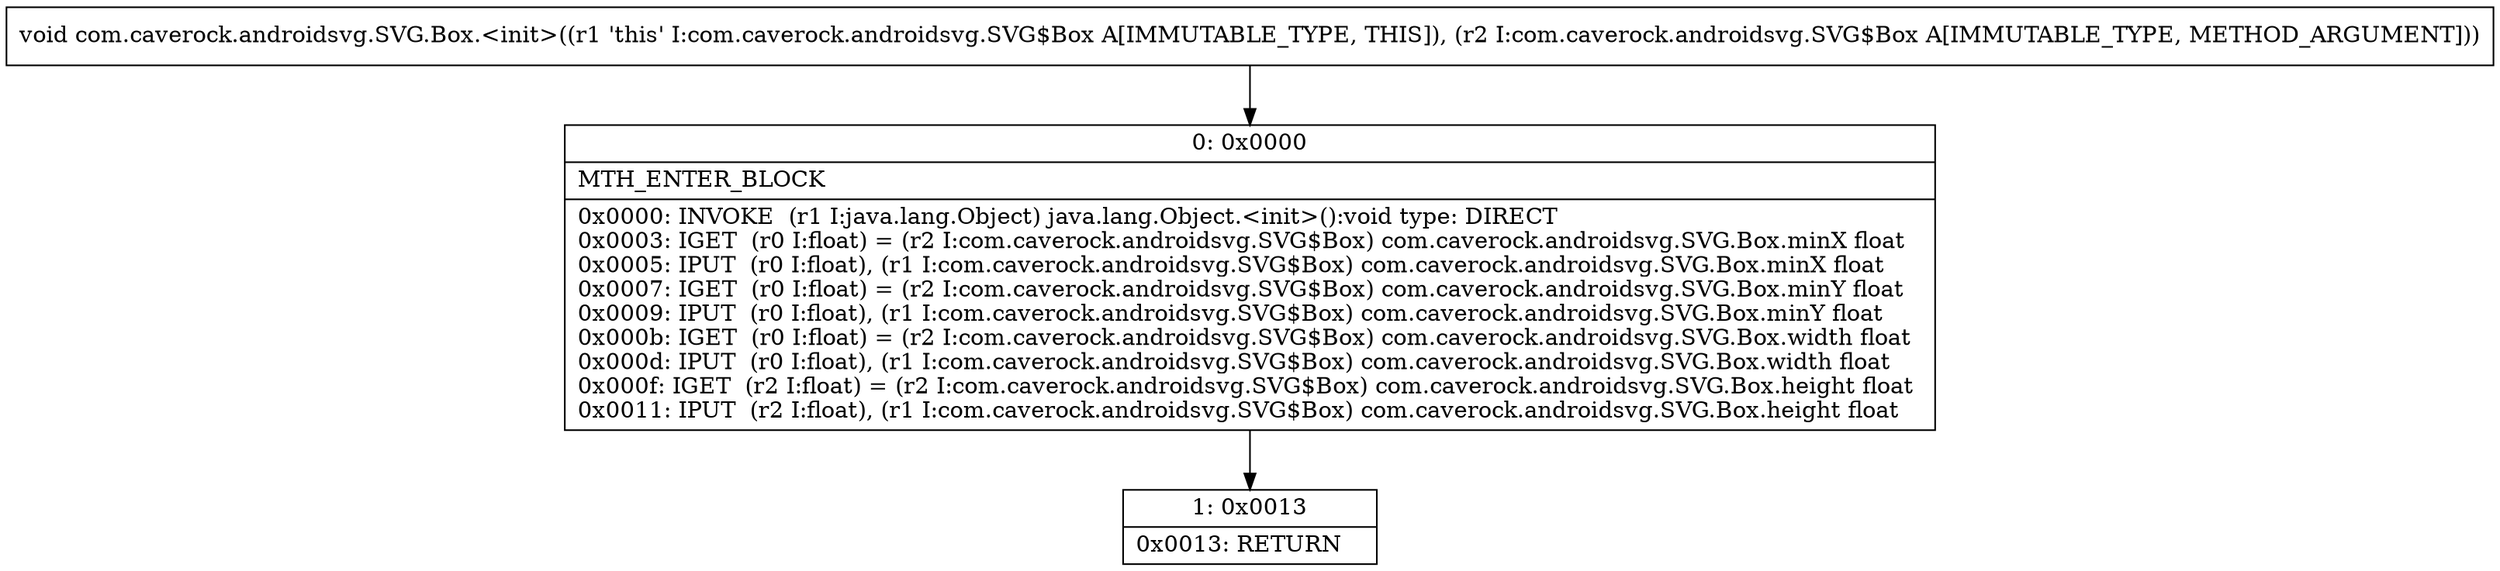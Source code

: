 digraph "CFG forcom.caverock.androidsvg.SVG.Box.\<init\>(Lcom\/caverock\/androidsvg\/SVG$Box;)V" {
Node_0 [shape=record,label="{0\:\ 0x0000|MTH_ENTER_BLOCK\l|0x0000: INVOKE  (r1 I:java.lang.Object) java.lang.Object.\<init\>():void type: DIRECT \l0x0003: IGET  (r0 I:float) = (r2 I:com.caverock.androidsvg.SVG$Box) com.caverock.androidsvg.SVG.Box.minX float \l0x0005: IPUT  (r0 I:float), (r1 I:com.caverock.androidsvg.SVG$Box) com.caverock.androidsvg.SVG.Box.minX float \l0x0007: IGET  (r0 I:float) = (r2 I:com.caverock.androidsvg.SVG$Box) com.caverock.androidsvg.SVG.Box.minY float \l0x0009: IPUT  (r0 I:float), (r1 I:com.caverock.androidsvg.SVG$Box) com.caverock.androidsvg.SVG.Box.minY float \l0x000b: IGET  (r0 I:float) = (r2 I:com.caverock.androidsvg.SVG$Box) com.caverock.androidsvg.SVG.Box.width float \l0x000d: IPUT  (r0 I:float), (r1 I:com.caverock.androidsvg.SVG$Box) com.caverock.androidsvg.SVG.Box.width float \l0x000f: IGET  (r2 I:float) = (r2 I:com.caverock.androidsvg.SVG$Box) com.caverock.androidsvg.SVG.Box.height float \l0x0011: IPUT  (r2 I:float), (r1 I:com.caverock.androidsvg.SVG$Box) com.caverock.androidsvg.SVG.Box.height float \l}"];
Node_1 [shape=record,label="{1\:\ 0x0013|0x0013: RETURN   \l}"];
MethodNode[shape=record,label="{void com.caverock.androidsvg.SVG.Box.\<init\>((r1 'this' I:com.caverock.androidsvg.SVG$Box A[IMMUTABLE_TYPE, THIS]), (r2 I:com.caverock.androidsvg.SVG$Box A[IMMUTABLE_TYPE, METHOD_ARGUMENT])) }"];
MethodNode -> Node_0;
Node_0 -> Node_1;
}

